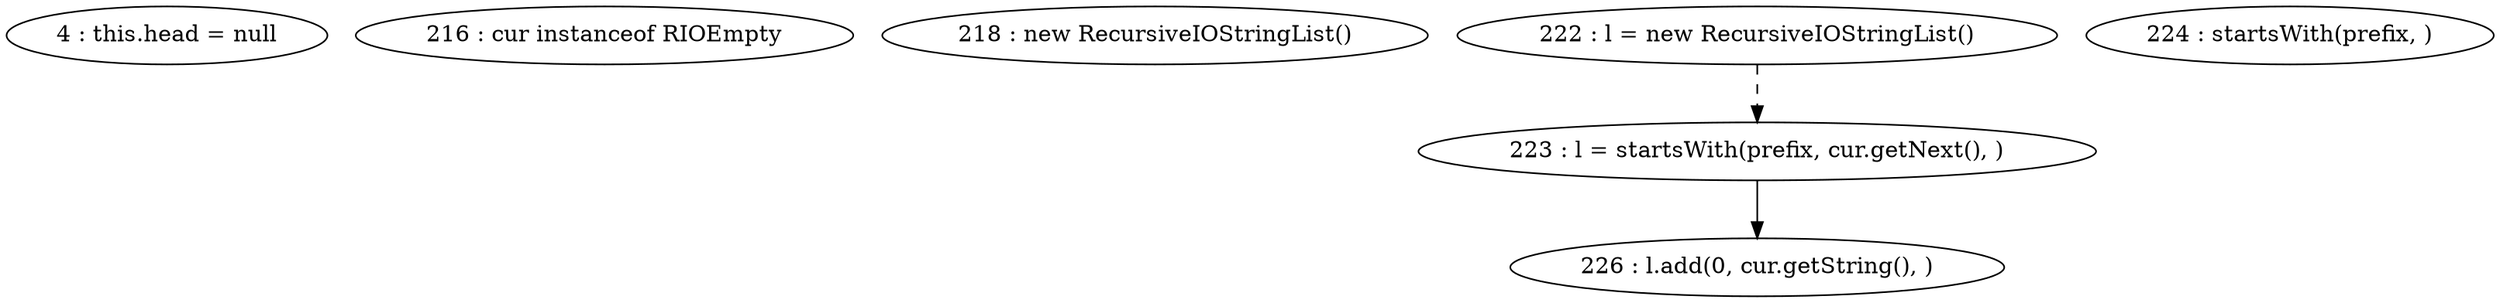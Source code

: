 digraph G {
"4 : this.head = null"
"216 : cur instanceof RIOEmpty"
"218 : new RecursiveIOStringList()"
"222 : l = new RecursiveIOStringList()"
"222 : l = new RecursiveIOStringList()" -> "223 : l = startsWith(prefix, cur.getNext(), )" [style=dashed]
"223 : l = startsWith(prefix, cur.getNext(), )"
"223 : l = startsWith(prefix, cur.getNext(), )" -> "226 : l.add(0, cur.getString(), )"
"224 : startsWith(prefix, )"
"226 : l.add(0, cur.getString(), )"
}